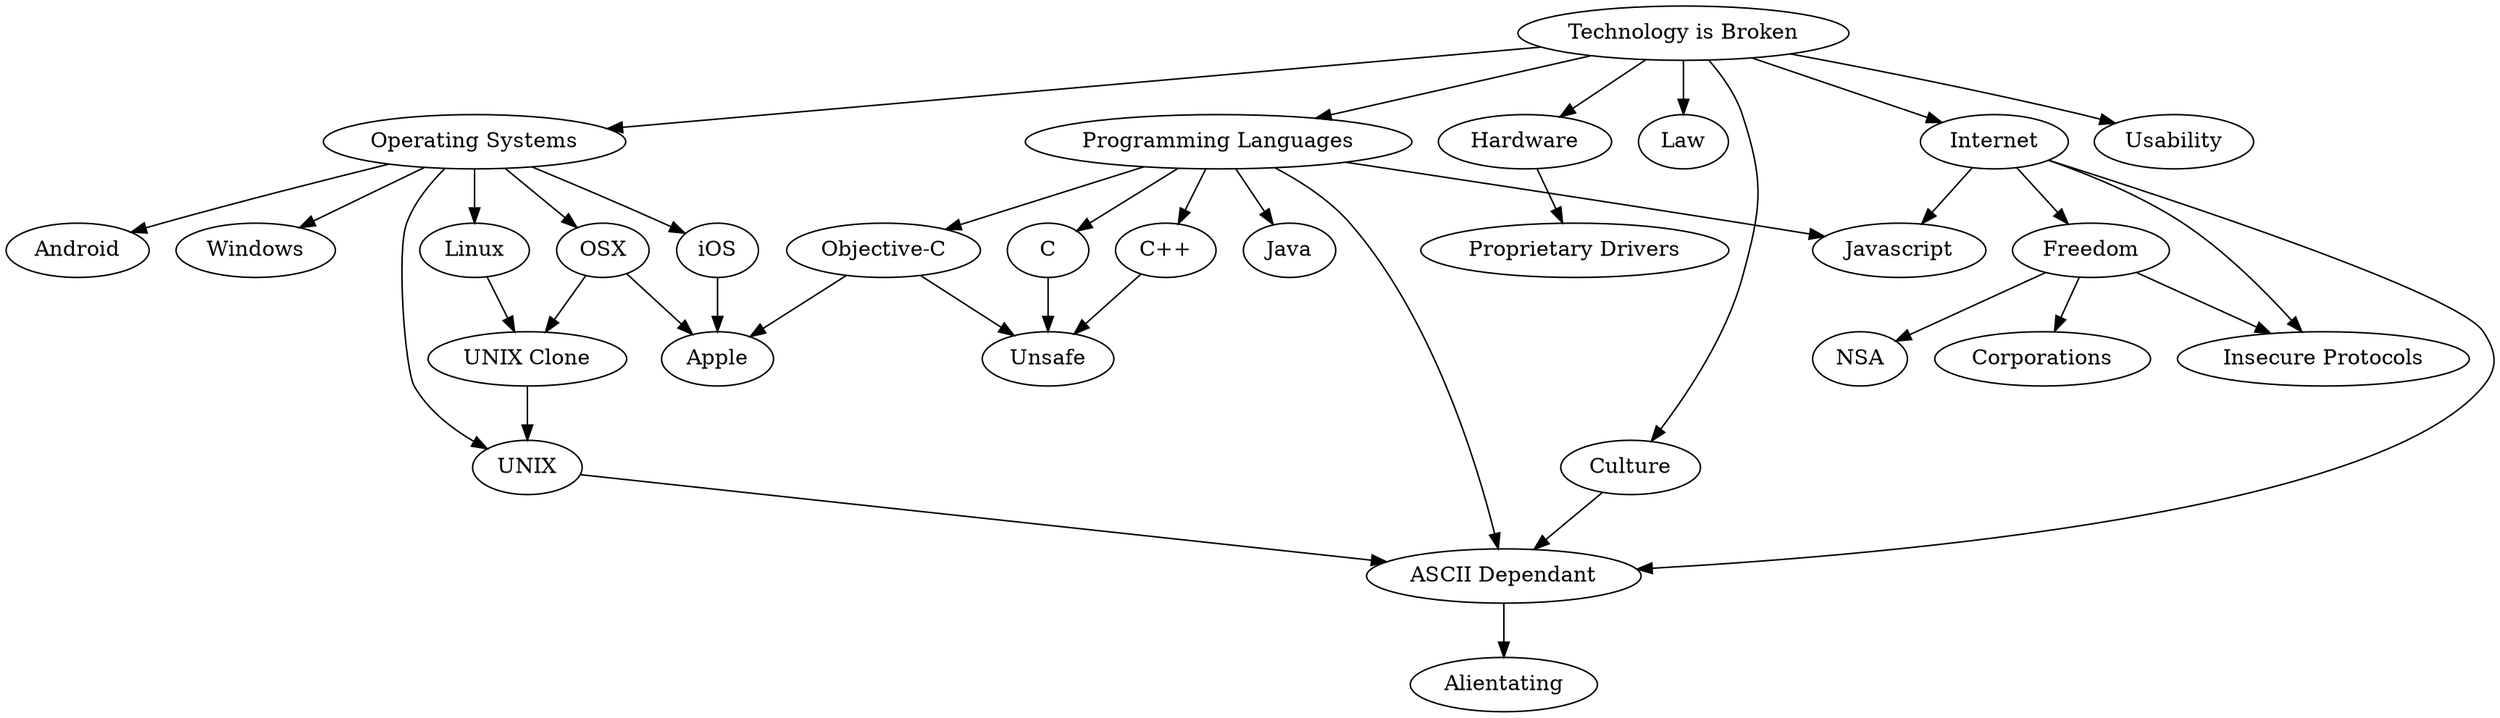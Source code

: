 digraph {
  "Technology is Broken" -> "Operating Systems"
  "Technology is Broken" -> "Programming Languages"
  "Technology is Broken" -> "Hardware"
  "Technology is Broken" -> "Law"
  "Technology is Broken" -> "Culture"
  "Technology is Broken" -> "Internet"
  "Technology is Broken" -> "Usability"

  "Hardware" -> "Proprietary Drivers"

  "Programming Languages" -> "C"
  "Programming Languages" -> "Java"
  "Programming Languages" -> "Objective-C"
  "Programming Languages" -> "C++"
  "Programming Languages" -> "Javascript"
  "Programming Languages" -> "ASCII Dependant"

  "C" -> "Unsafe"
  "Objective-C" -> "Unsafe"
  "C++" -> "Unsafe"
  "Unsafe" [URL="https://homes.cs.washington.edu/~djg/papers/grossman_thesis.pdf"]

  "Operating Systems" -> "OSX"
  "Operating Systems" -> "iOS"
  "Operating Systems" -> "Android"
  "Operating Systems" -> "Windows"
  "Operating Systems" -> "Linux"
  "Operating Systems" -> "UNIX"
  
  "Objective-C" -> "Apple"
  "OSX" -> "Apple"
  "iOS" -> "Apple"

  "OSX" -> "UNIX Clone"
  "Linux" -> "UNIX Clone"
  "UNIX Clone" -> "UNIX"

  "UNIX" -> "ASCII Dependant"

  "Culture" -> "ASCII Dependant"
  "ASCII Dependant" -> "Alientating"

  "Internet" -> "Insecure Protocols"
  "Internet" -> "ASCII Dependant"
  "Internet" -> "Freedom" -> "Insecure Protocols"
  "Internet" -> "Javascript"
  "Freedom" -> "NSA"
  "Freedom" -> "Corporations"
}
